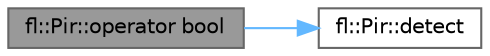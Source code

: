 digraph "fl::Pir::operator bool"
{
 // LATEX_PDF_SIZE
  bgcolor="transparent";
  edge [fontname=Helvetica,fontsize=10,labelfontname=Helvetica,labelfontsize=10];
  node [fontname=Helvetica,fontsize=10,shape=box,height=0.2,width=0.4];
  rankdir="LR";
  Node1 [id="Node000001",label="fl::Pir::operator bool",height=0.2,width=0.4,color="gray40", fillcolor="grey60", style="filled", fontcolor="black",tooltip=" "];
  Node1 -> Node2 [id="edge1_Node000001_Node000002",color="steelblue1",style="solid",tooltip=" "];
  Node2 [id="Node000002",label="fl::Pir::detect",height=0.2,width=0.4,color="grey40", fillcolor="white", style="filled",URL="$db/db1/classfl_1_1_pir_a51c2e10c600bc91e58b2ef2bf803b4a2.html#a51c2e10c600bc91e58b2ef2bf803b4a2",tooltip=" "];
}
